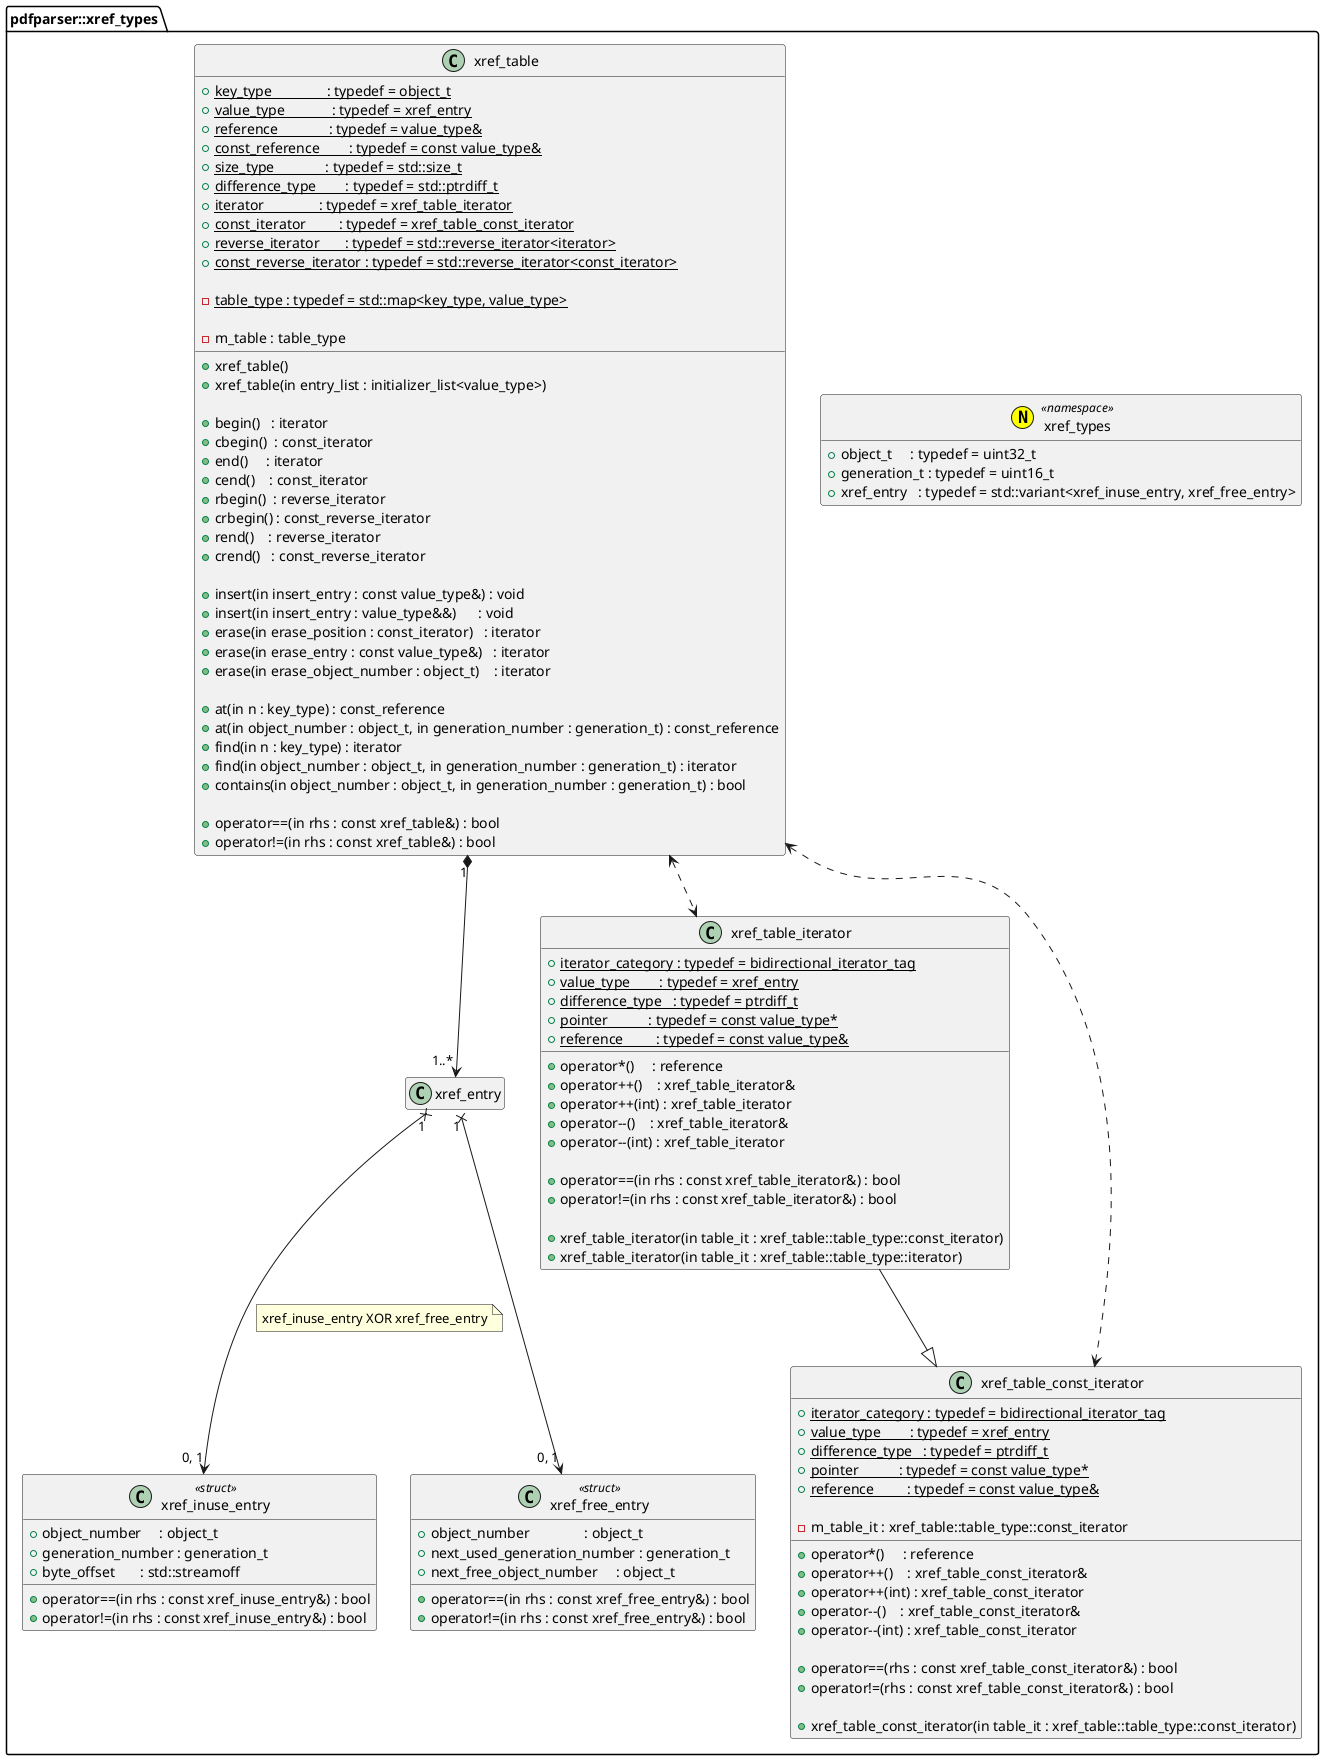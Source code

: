 @startuml xref_types
hide empty members
namespace pdfparser::xref_types {
annotation xref_types <<(N, yellow) namespace>> {
	+object_t     : typedef = uint32_t
	+generation_t : typedef = uint16_t
	+xref_entry   : typedef = std::variant<xref_inuse_entry, xref_free_entry>
}

xref_entry "1" x--> "0, 1" xref_inuse_entry
note right on link
xref_inuse_entry XOR xref_free_entry
end note
xref_entry "1" x--> "0, 1" xref_free_entry

class xref_inuse_entry <<struct>> {
	+object_number     : object_t
	+generation_number : generation_t
	+byte_offset       : std::streamoff
	
	+operator==(in rhs : const xref_inuse_entry&) : bool
	+operator!=(in rhs : const xref_inuse_entry&) : bool
}

class xref_free_entry <<struct>> {
	+object_number               : object_t
	+next_used_generation_number : generation_t
	+next_free_object_number     : object_t
	
	+operator==(in rhs : const xref_free_entry&) : bool
	+operator!=(in rhs : const xref_free_entry&) : bool
}

class xref_table {
	+{static} key_type               : typedef = object_t
	+{static} value_type             : typedef = xref_entry
	+{static} reference              : typedef = value_type&
	+{static} const_reference        : typedef = const value_type&
	+{static} size_type              : typedef = std::size_t
	+{static} difference_type        : typedef = std::ptrdiff_t
	+{static} iterator               : typedef = xref_table_iterator
	+{static} const_iterator         : typedef = xref_table_const_iterator
	+{static} reverse_iterator       : typedef = std::reverse_iterator<iterator>
	+{static} const_reverse_iterator : typedef = std::reverse_iterator<const_iterator>

	-{static} table_type : typedef = std::map<key_type, value_type>

	-m_table : table_type

	+xref_table()
	+xref_table(in entry_list : initializer_list<value_type>)

	+begin()   : iterator
	+cbegin()  : const_iterator
	+end()     : iterator
	+cend()    : const_iterator
	+rbegin()  : reverse_iterator
	+crbegin() : const_reverse_iterator
	+rend()    : reverse_iterator
	+crend()   : const_reverse_iterator

	+insert(in insert_entry : const value_type&) : void
	+insert(in insert_entry : value_type&&)      : void
	+erase(in erase_position : const_iterator)   : iterator
	+erase(in erase_entry : const value_type&)   : iterator
	+erase(in erase_object_number : object_t)    : iterator

	+at(in n : key_type) : const_reference
	+at(in object_number : object_t, in generation_number : generation_t) : const_reference
	+find(in n : key_type) : iterator
	+find(in object_number : object_t, in generation_number : generation_t) : iterator
	+contains(in object_number : object_t, in generation_number : generation_t) : bool

	+operator==(in rhs : const xref_table&) : bool
	+operator!=(in rhs : const xref_table&) : bool
}
xref_table "1" *--> "1..*" xref_entry
xref_table <..> xref_table_iterator
xref_table <..> xref_table_const_iterator

class xref_table_iterator {
	+{static} iterator_category : typedef = bidirectional_iterator_tag
	+{static} value_type        : typedef = xref_entry
	+{static} difference_type   : typedef = ptrdiff_t
	+{static} pointer           : typedef = const value_type*
	+{static} reference         : typedef = const value_type&

	+operator*()     : reference
	+operator++()    : xref_table_iterator&
	+operator++(int) : xref_table_iterator
	+operator--()    : xref_table_iterator&
	+operator--(int) : xref_table_iterator

	+operator==(in rhs : const xref_table_iterator&) : bool
	+operator!=(in rhs : const xref_table_iterator&) : bool

	+xref_table_iterator(in table_it : xref_table::table_type::const_iterator)
	+xref_table_iterator(in table_it : xref_table::table_type::iterator)
}
xref_table_iterator --|> xref_table_const_iterator

class xref_table_const_iterator {
	+{static} iterator_category : typedef = bidirectional_iterator_tag
	+{static} value_type        : typedef = xref_entry
	+{static} difference_type   : typedef = ptrdiff_t
	+{static} pointer           : typedef = const value_type*
	+{static} reference         : typedef = const value_type&

	-m_table_it : xref_table::table_type::const_iterator

	+operator*()     : reference
	+operator++()    : xref_table_const_iterator&
	+operator++(int) : xref_table_const_iterator
	+operator--()    : xref_table_const_iterator&
	+operator--(int) : xref_table_const_iterator

	+operator==(rhs : const xref_table_const_iterator&) : bool
	+operator!=(rhs : const xref_table_const_iterator&) : bool

	+xref_table_const_iterator(in table_it : xref_table::table_type::const_iterator)
}
}
@enduml
